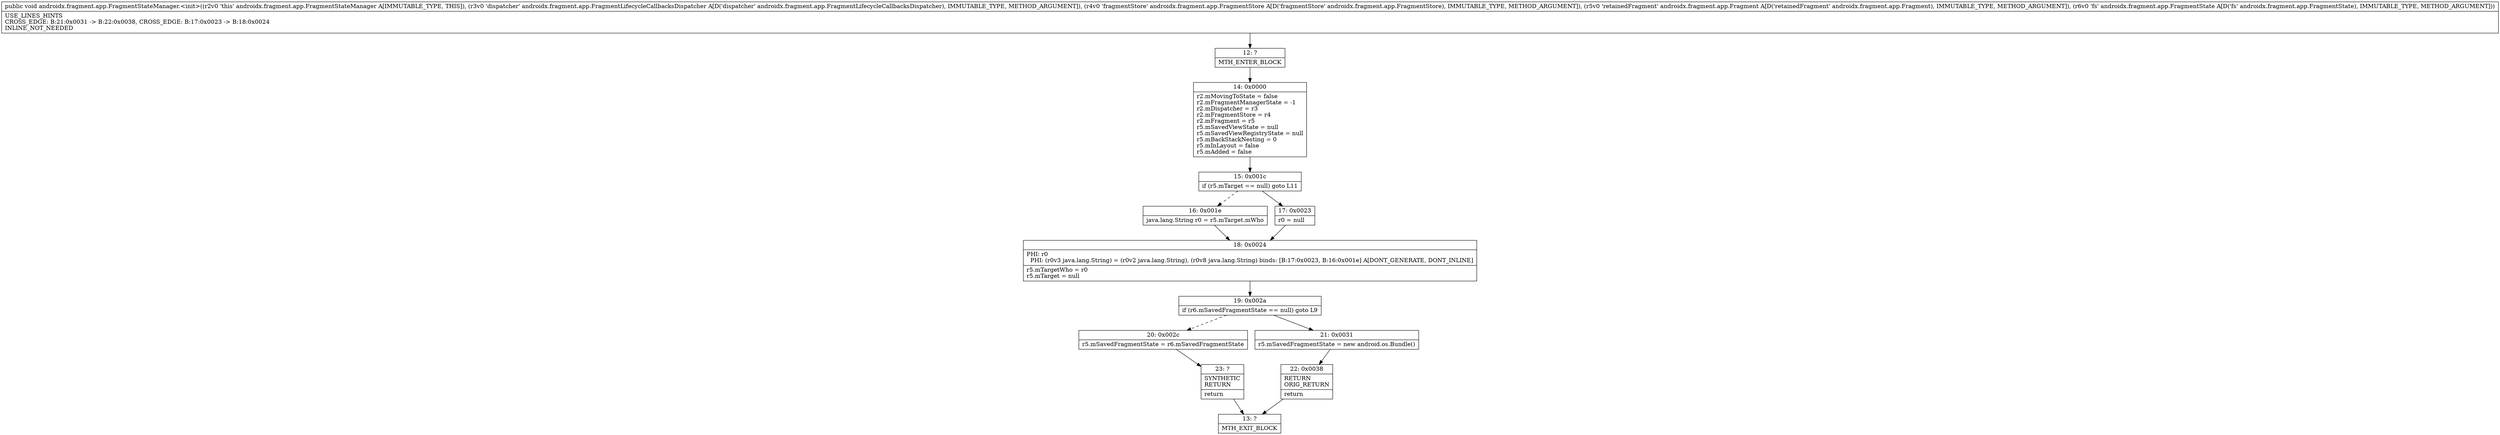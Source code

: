 digraph "CFG forandroidx.fragment.app.FragmentStateManager.\<init\>(Landroidx\/fragment\/app\/FragmentLifecycleCallbacksDispatcher;Landroidx\/fragment\/app\/FragmentStore;Landroidx\/fragment\/app\/Fragment;Landroidx\/fragment\/app\/FragmentState;)V" {
Node_12 [shape=record,label="{12\:\ ?|MTH_ENTER_BLOCK\l}"];
Node_14 [shape=record,label="{14\:\ 0x0000|r2.mMovingToState = false\lr2.mFragmentManagerState = \-1\lr2.mDispatcher = r3\lr2.mFragmentStore = r4\lr2.mFragment = r5\lr5.mSavedViewState = null\lr5.mSavedViewRegistryState = null\lr5.mBackStackNesting = 0\lr5.mInLayout = false\lr5.mAdded = false\l}"];
Node_15 [shape=record,label="{15\:\ 0x001c|if (r5.mTarget == null) goto L11\l}"];
Node_16 [shape=record,label="{16\:\ 0x001e|java.lang.String r0 = r5.mTarget.mWho\l}"];
Node_18 [shape=record,label="{18\:\ 0x0024|PHI: r0 \l  PHI: (r0v3 java.lang.String) = (r0v2 java.lang.String), (r0v8 java.lang.String) binds: [B:17:0x0023, B:16:0x001e] A[DONT_GENERATE, DONT_INLINE]\l|r5.mTargetWho = r0\lr5.mTarget = null\l}"];
Node_19 [shape=record,label="{19\:\ 0x002a|if (r6.mSavedFragmentState == null) goto L9\l}"];
Node_20 [shape=record,label="{20\:\ 0x002c|r5.mSavedFragmentState = r6.mSavedFragmentState\l}"];
Node_23 [shape=record,label="{23\:\ ?|SYNTHETIC\lRETURN\l|return\l}"];
Node_13 [shape=record,label="{13\:\ ?|MTH_EXIT_BLOCK\l}"];
Node_21 [shape=record,label="{21\:\ 0x0031|r5.mSavedFragmentState = new android.os.Bundle()\l}"];
Node_22 [shape=record,label="{22\:\ 0x0038|RETURN\lORIG_RETURN\l|return\l}"];
Node_17 [shape=record,label="{17\:\ 0x0023|r0 = null\l}"];
MethodNode[shape=record,label="{public void androidx.fragment.app.FragmentStateManager.\<init\>((r2v0 'this' androidx.fragment.app.FragmentStateManager A[IMMUTABLE_TYPE, THIS]), (r3v0 'dispatcher' androidx.fragment.app.FragmentLifecycleCallbacksDispatcher A[D('dispatcher' androidx.fragment.app.FragmentLifecycleCallbacksDispatcher), IMMUTABLE_TYPE, METHOD_ARGUMENT]), (r4v0 'fragmentStore' androidx.fragment.app.FragmentStore A[D('fragmentStore' androidx.fragment.app.FragmentStore), IMMUTABLE_TYPE, METHOD_ARGUMENT]), (r5v0 'retainedFragment' androidx.fragment.app.Fragment A[D('retainedFragment' androidx.fragment.app.Fragment), IMMUTABLE_TYPE, METHOD_ARGUMENT]), (r6v0 'fs' androidx.fragment.app.FragmentState A[D('fs' androidx.fragment.app.FragmentState), IMMUTABLE_TYPE, METHOD_ARGUMENT]))  | USE_LINES_HINTS\lCROSS_EDGE: B:21:0x0031 \-\> B:22:0x0038, CROSS_EDGE: B:17:0x0023 \-\> B:18:0x0024\lINLINE_NOT_NEEDED\l}"];
MethodNode -> Node_12;Node_12 -> Node_14;
Node_14 -> Node_15;
Node_15 -> Node_16[style=dashed];
Node_15 -> Node_17;
Node_16 -> Node_18;
Node_18 -> Node_19;
Node_19 -> Node_20[style=dashed];
Node_19 -> Node_21;
Node_20 -> Node_23;
Node_23 -> Node_13;
Node_21 -> Node_22;
Node_22 -> Node_13;
Node_17 -> Node_18;
}

